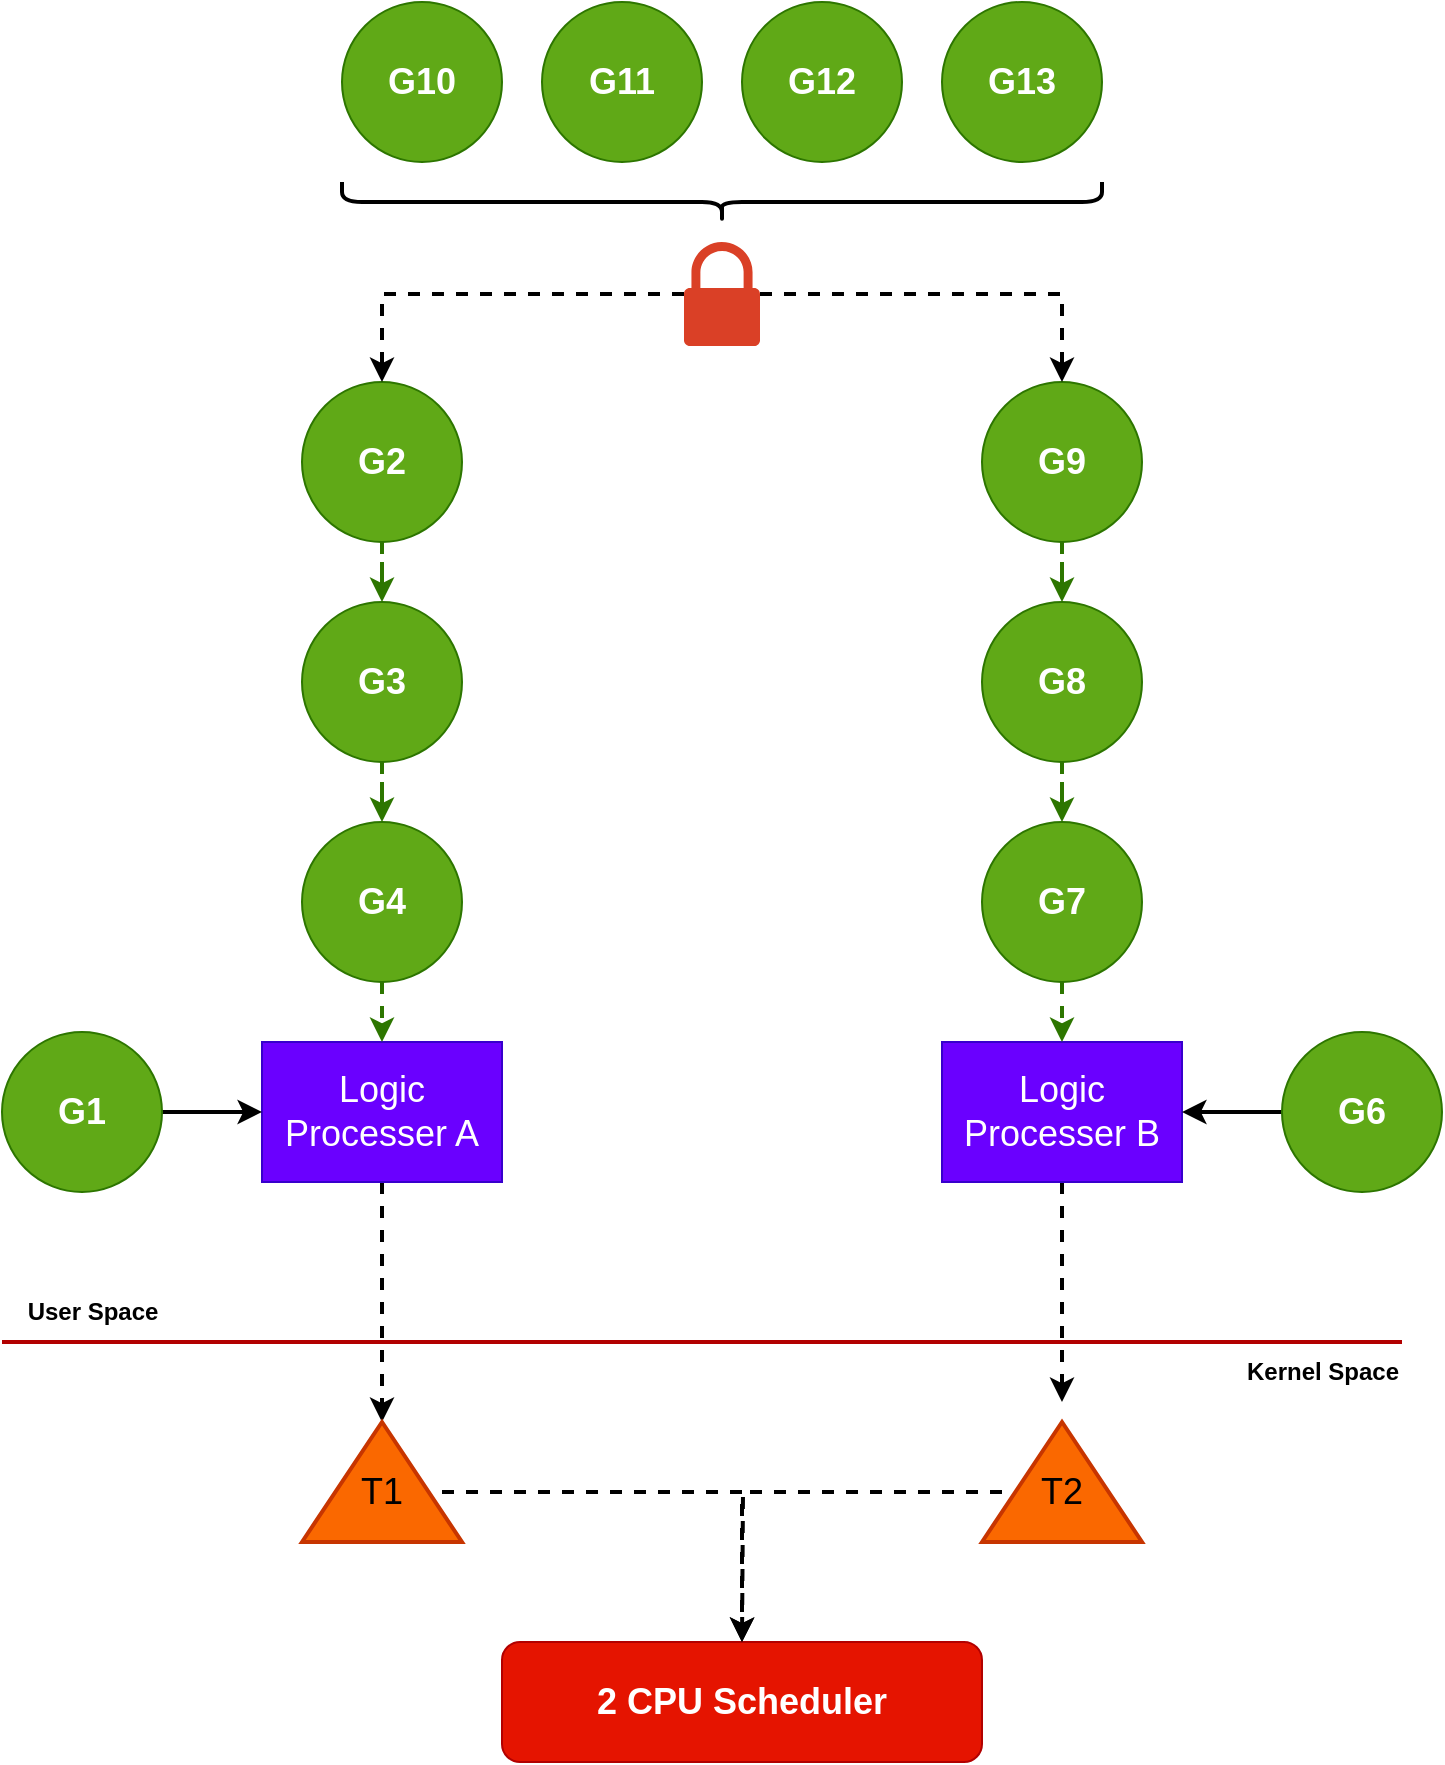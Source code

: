 <mxfile version="20.0.4" type="github">
  <diagram id="RmBV2kd7PLcIIxPIDa0L" name="第 1 页">
    <mxGraphModel dx="884" dy="1797" grid="1" gridSize="10" guides="1" tooltips="1" connect="1" arrows="1" fold="1" page="1" pageScale="1" pageWidth="827" pageHeight="1169" math="0" shadow="0">
      <root>
        <mxCell id="0" />
        <mxCell id="1" parent="0" />
        <mxCell id="9jdF6mw8jx_MrowWGyi2-1" value="" style="endArrow=none;html=1;rounded=0;strokeWidth=2;fillColor=#e51400;strokeColor=#B20000;" edge="1" parent="1">
          <mxGeometry width="50" height="50" relative="1" as="geometry">
            <mxPoint x="70" y="430" as="sourcePoint" />
            <mxPoint x="770" y="430" as="targetPoint" />
          </mxGeometry>
        </mxCell>
        <mxCell id="9jdF6mw8jx_MrowWGyi2-2" value="&lt;b&gt;User Space&lt;/b&gt;" style="text;html=1;align=center;verticalAlign=middle;resizable=0;points=[];autosize=1;strokeColor=none;fillColor=none;" vertex="1" parent="1">
          <mxGeometry x="70" y="400" width="90" height="30" as="geometry" />
        </mxCell>
        <mxCell id="9jdF6mw8jx_MrowWGyi2-3" value="&lt;font style=&quot;font-size: 12px;&quot;&gt;&lt;b&gt;Kernel Space&lt;/b&gt;&lt;/font&gt;" style="text;html=1;align=center;verticalAlign=middle;resizable=0;points=[];autosize=1;strokeColor=none;fillColor=none;" vertex="1" parent="1">
          <mxGeometry x="680" y="430" width="100" height="30" as="geometry" />
        </mxCell>
        <mxCell id="9jdF6mw8jx_MrowWGyi2-4" value="&lt;font style=&quot;font-size: 18px;&quot;&gt;&lt;b&gt;2 CPU Scheduler&lt;/b&gt;&lt;/font&gt;" style="rounded=1;whiteSpace=wrap;html=1;fontSize=12;fillColor=#e51400;fontColor=#ffffff;strokeColor=#B20000;" vertex="1" parent="1">
          <mxGeometry x="320" y="580" width="240" height="60" as="geometry" />
        </mxCell>
        <mxCell id="9jdF6mw8jx_MrowWGyi2-42" style="edgeStyle=orthogonalEdgeStyle;rounded=0;orthogonalLoop=1;jettySize=auto;html=1;entryX=1;entryY=0.5;entryDx=0;entryDy=0;dashed=1;fontSize=18;strokeWidth=2;" edge="1" parent="1" source="9jdF6mw8jx_MrowWGyi2-6" target="9jdF6mw8jx_MrowWGyi2-34">
          <mxGeometry relative="1" as="geometry" />
        </mxCell>
        <mxCell id="9jdF6mw8jx_MrowWGyi2-6" value="Logic Processer A" style="rounded=0;whiteSpace=wrap;html=1;fontSize=18;fillColor=#6a00ff;fontColor=#ffffff;strokeColor=#3700CC;" vertex="1" parent="1">
          <mxGeometry x="200" y="280" width="120" height="70" as="geometry" />
        </mxCell>
        <mxCell id="9jdF6mw8jx_MrowWGyi2-43" style="edgeStyle=orthogonalEdgeStyle;rounded=0;orthogonalLoop=1;jettySize=auto;html=1;dashed=1;fontSize=18;strokeWidth=2;" edge="1" parent="1" source="9jdF6mw8jx_MrowWGyi2-7">
          <mxGeometry relative="1" as="geometry">
            <mxPoint x="600" y="460" as="targetPoint" />
          </mxGeometry>
        </mxCell>
        <mxCell id="9jdF6mw8jx_MrowWGyi2-7" value="Logic Processer B" style="rounded=0;whiteSpace=wrap;html=1;fontSize=18;fillColor=#6a00ff;fontColor=#ffffff;strokeColor=#3700CC;" vertex="1" parent="1">
          <mxGeometry x="540" y="280" width="120" height="70" as="geometry" />
        </mxCell>
        <mxCell id="9jdF6mw8jx_MrowWGyi2-10" style="edgeStyle=orthogonalEdgeStyle;rounded=0;orthogonalLoop=1;jettySize=auto;html=1;entryX=0;entryY=0.5;entryDx=0;entryDy=0;fontSize=18;strokeWidth=2;" edge="1" parent="1" source="9jdF6mw8jx_MrowWGyi2-9" target="9jdF6mw8jx_MrowWGyi2-6">
          <mxGeometry relative="1" as="geometry" />
        </mxCell>
        <mxCell id="9jdF6mw8jx_MrowWGyi2-9" value="&lt;b&gt;G1&lt;/b&gt;" style="ellipse;whiteSpace=wrap;html=1;aspect=fixed;fontSize=18;fillColor=#60a917;fontColor=#ffffff;strokeColor=#2D7600;" vertex="1" parent="1">
          <mxGeometry x="70" y="275" width="80" height="80" as="geometry" />
        </mxCell>
        <mxCell id="9jdF6mw8jx_MrowWGyi2-12" style="edgeStyle=orthogonalEdgeStyle;rounded=0;orthogonalLoop=1;jettySize=auto;html=1;entryX=1;entryY=0.5;entryDx=0;entryDy=0;fontSize=18;strokeWidth=2;" edge="1" parent="1" source="9jdF6mw8jx_MrowWGyi2-11" target="9jdF6mw8jx_MrowWGyi2-7">
          <mxGeometry relative="1" as="geometry" />
        </mxCell>
        <mxCell id="9jdF6mw8jx_MrowWGyi2-11" value="&lt;b&gt;G6&lt;/b&gt;" style="ellipse;whiteSpace=wrap;html=1;aspect=fixed;fontSize=18;fillColor=#60a917;fontColor=#ffffff;strokeColor=#2D7600;" vertex="1" parent="1">
          <mxGeometry x="710" y="275" width="80" height="80" as="geometry" />
        </mxCell>
        <mxCell id="9jdF6mw8jx_MrowWGyi2-19" style="edgeStyle=orthogonalEdgeStyle;rounded=0;orthogonalLoop=1;jettySize=auto;html=1;exitX=0.5;exitY=1;exitDx=0;exitDy=0;entryX=0.5;entryY=0;entryDx=0;entryDy=0;fontSize=18;strokeWidth=2;dashed=1;fillColor=#60a917;strokeColor=#2D7600;" edge="1" parent="1" source="9jdF6mw8jx_MrowWGyi2-13" target="9jdF6mw8jx_MrowWGyi2-6">
          <mxGeometry relative="1" as="geometry" />
        </mxCell>
        <mxCell id="9jdF6mw8jx_MrowWGyi2-13" value="&lt;b&gt;G4&lt;/b&gt;" style="ellipse;whiteSpace=wrap;html=1;aspect=fixed;fontSize=18;fillColor=#60a917;fontColor=#ffffff;strokeColor=#2D7600;" vertex="1" parent="1">
          <mxGeometry x="220" y="170" width="80" height="80" as="geometry" />
        </mxCell>
        <mxCell id="9jdF6mw8jx_MrowWGyi2-18" style="edgeStyle=orthogonalEdgeStyle;rounded=0;orthogonalLoop=1;jettySize=auto;html=1;entryX=0.5;entryY=0;entryDx=0;entryDy=0;fontSize=18;strokeWidth=2;dashed=1;fillColor=#60a917;strokeColor=#2D7600;" edge="1" parent="1" source="9jdF6mw8jx_MrowWGyi2-14" target="9jdF6mw8jx_MrowWGyi2-13">
          <mxGeometry relative="1" as="geometry" />
        </mxCell>
        <mxCell id="9jdF6mw8jx_MrowWGyi2-14" value="&lt;b&gt;G3&lt;/b&gt;" style="ellipse;whiteSpace=wrap;html=1;aspect=fixed;fontSize=18;fillColor=#60a917;fontColor=#ffffff;strokeColor=#2D7600;" vertex="1" parent="1">
          <mxGeometry x="220" y="60" width="80" height="80" as="geometry" />
        </mxCell>
        <mxCell id="9jdF6mw8jx_MrowWGyi2-17" style="edgeStyle=orthogonalEdgeStyle;rounded=0;orthogonalLoop=1;jettySize=auto;html=1;entryX=0.5;entryY=0;entryDx=0;entryDy=0;fontSize=18;strokeWidth=2;dashed=1;fillColor=#60a917;strokeColor=#2D7600;" edge="1" parent="1" source="9jdF6mw8jx_MrowWGyi2-15" target="9jdF6mw8jx_MrowWGyi2-14">
          <mxGeometry relative="1" as="geometry" />
        </mxCell>
        <mxCell id="9jdF6mw8jx_MrowWGyi2-15" value="&lt;b&gt;G2&lt;/b&gt;" style="ellipse;whiteSpace=wrap;html=1;aspect=fixed;fontSize=18;fillColor=#60a917;fontColor=#ffffff;strokeColor=#2D7600;" vertex="1" parent="1">
          <mxGeometry x="220" y="-50" width="80" height="80" as="geometry" />
        </mxCell>
        <mxCell id="9jdF6mw8jx_MrowWGyi2-25" style="edgeStyle=orthogonalEdgeStyle;rounded=0;orthogonalLoop=1;jettySize=auto;html=1;exitX=0.5;exitY=1;exitDx=0;exitDy=0;entryX=0.5;entryY=0;entryDx=0;entryDy=0;dashed=1;fontSize=18;strokeWidth=2;fillColor=#60a917;strokeColor=#2D7600;" edge="1" parent="1" source="9jdF6mw8jx_MrowWGyi2-20" target="9jdF6mw8jx_MrowWGyi2-7">
          <mxGeometry relative="1" as="geometry" />
        </mxCell>
        <mxCell id="9jdF6mw8jx_MrowWGyi2-20" value="&lt;b&gt;G7&lt;/b&gt;" style="ellipse;whiteSpace=wrap;html=1;aspect=fixed;fontSize=18;fillColor=#60a917;fontColor=#ffffff;strokeColor=#2D7600;" vertex="1" parent="1">
          <mxGeometry x="560" y="170" width="80" height="80" as="geometry" />
        </mxCell>
        <mxCell id="9jdF6mw8jx_MrowWGyi2-21" style="edgeStyle=orthogonalEdgeStyle;rounded=0;orthogonalLoop=1;jettySize=auto;html=1;entryX=0.5;entryY=0;entryDx=0;entryDy=0;fontSize=18;strokeWidth=2;dashed=1;fillColor=#60a917;strokeColor=#2D7600;" edge="1" parent="1" source="9jdF6mw8jx_MrowWGyi2-22" target="9jdF6mw8jx_MrowWGyi2-20">
          <mxGeometry relative="1" as="geometry" />
        </mxCell>
        <mxCell id="9jdF6mw8jx_MrowWGyi2-22" value="&lt;b&gt;G8&lt;/b&gt;" style="ellipse;whiteSpace=wrap;html=1;aspect=fixed;fontSize=18;fillColor=#60a917;fontColor=#ffffff;strokeColor=#2D7600;" vertex="1" parent="1">
          <mxGeometry x="560" y="60" width="80" height="80" as="geometry" />
        </mxCell>
        <mxCell id="9jdF6mw8jx_MrowWGyi2-23" style="edgeStyle=orthogonalEdgeStyle;rounded=0;orthogonalLoop=1;jettySize=auto;html=1;entryX=0.5;entryY=0;entryDx=0;entryDy=0;fontSize=18;strokeWidth=2;dashed=1;fillColor=#60a917;strokeColor=#2D7600;" edge="1" parent="1" source="9jdF6mw8jx_MrowWGyi2-24" target="9jdF6mw8jx_MrowWGyi2-22">
          <mxGeometry relative="1" as="geometry" />
        </mxCell>
        <mxCell id="9jdF6mw8jx_MrowWGyi2-24" value="&lt;b&gt;G9&lt;/b&gt;" style="ellipse;whiteSpace=wrap;html=1;aspect=fixed;fontSize=18;fillColor=#60a917;fontColor=#ffffff;strokeColor=#2D7600;" vertex="1" parent="1">
          <mxGeometry x="560" y="-50" width="80" height="80" as="geometry" />
        </mxCell>
        <mxCell id="9jdF6mw8jx_MrowWGyi2-26" value="&lt;b&gt;G10&lt;/b&gt;" style="ellipse;whiteSpace=wrap;html=1;aspect=fixed;fontSize=18;fillColor=#60a917;fontColor=#ffffff;strokeColor=#2D7600;" vertex="1" parent="1">
          <mxGeometry x="240" y="-240" width="80" height="80" as="geometry" />
        </mxCell>
        <mxCell id="9jdF6mw8jx_MrowWGyi2-27" value="&lt;b&gt;G11&lt;/b&gt;" style="ellipse;whiteSpace=wrap;html=1;aspect=fixed;fontSize=18;fillColor=#60a917;fontColor=#ffffff;strokeColor=#2D7600;" vertex="1" parent="1">
          <mxGeometry x="340" y="-240" width="80" height="80" as="geometry" />
        </mxCell>
        <mxCell id="9jdF6mw8jx_MrowWGyi2-28" value="&lt;b&gt;G12&lt;/b&gt;" style="ellipse;whiteSpace=wrap;html=1;aspect=fixed;fontSize=18;fillColor=#60a917;fontColor=#ffffff;strokeColor=#2D7600;" vertex="1" parent="1">
          <mxGeometry x="440" y="-240" width="80" height="80" as="geometry" />
        </mxCell>
        <mxCell id="9jdF6mw8jx_MrowWGyi2-29" value="&lt;b&gt;G13&lt;/b&gt;" style="ellipse;whiteSpace=wrap;html=1;aspect=fixed;fontSize=18;fillColor=#60a917;fontColor=#ffffff;strokeColor=#2D7600;" vertex="1" parent="1">
          <mxGeometry x="540" y="-240" width="80" height="80" as="geometry" />
        </mxCell>
        <mxCell id="9jdF6mw8jx_MrowWGyi2-30" value="" style="shape=curlyBracket;whiteSpace=wrap;html=1;rounded=1;fontSize=18;rotation=-90;strokeWidth=2;" vertex="1" parent="1">
          <mxGeometry x="420" y="-330" width="20" height="380" as="geometry" />
        </mxCell>
        <mxCell id="9jdF6mw8jx_MrowWGyi2-32" style="edgeStyle=orthogonalEdgeStyle;rounded=0;orthogonalLoop=1;jettySize=auto;html=1;entryX=0.5;entryY=0;entryDx=0;entryDy=0;dashed=1;fontSize=18;strokeWidth=2;" edge="1" parent="1" source="9jdF6mw8jx_MrowWGyi2-31" target="9jdF6mw8jx_MrowWGyi2-15">
          <mxGeometry relative="1" as="geometry" />
        </mxCell>
        <mxCell id="9jdF6mw8jx_MrowWGyi2-33" style="edgeStyle=orthogonalEdgeStyle;rounded=0;orthogonalLoop=1;jettySize=auto;html=1;entryX=0.5;entryY=0;entryDx=0;entryDy=0;dashed=1;fontSize=18;strokeWidth=2;" edge="1" parent="1" source="9jdF6mw8jx_MrowWGyi2-31" target="9jdF6mw8jx_MrowWGyi2-24">
          <mxGeometry relative="1" as="geometry" />
        </mxCell>
        <mxCell id="9jdF6mw8jx_MrowWGyi2-31" value="" style="sketch=0;pointerEvents=1;shadow=0;dashed=0;html=1;strokeColor=none;labelPosition=center;verticalLabelPosition=bottom;verticalAlign=top;outlineConnect=0;align=center;shape=mxgraph.office.security.lock_protected;fillColor=#DA4026;fontSize=18;" vertex="1" parent="1">
          <mxGeometry x="411" y="-120" width="38" height="52" as="geometry" />
        </mxCell>
        <mxCell id="9jdF6mw8jx_MrowWGyi2-34" value="" style="triangle;whiteSpace=wrap;html=1;fontSize=18;strokeWidth=2;rotation=-90;fillColor=#fa6800;fontColor=#000000;strokeColor=#C73500;" vertex="1" parent="1">
          <mxGeometry x="230" y="460" width="60" height="80" as="geometry" />
        </mxCell>
        <mxCell id="9jdF6mw8jx_MrowWGyi2-35" value="" style="triangle;whiteSpace=wrap;html=1;fontSize=18;strokeWidth=2;rotation=-90;fillColor=#fa6800;fontColor=#000000;strokeColor=#C73500;" vertex="1" parent="1">
          <mxGeometry x="570" y="460" width="60" height="80" as="geometry" />
        </mxCell>
        <mxCell id="9jdF6mw8jx_MrowWGyi2-40" style="edgeStyle=orthogonalEdgeStyle;rounded=0;orthogonalLoop=1;jettySize=auto;html=1;dashed=1;fontSize=18;strokeWidth=2;" edge="1" parent="1" source="9jdF6mw8jx_MrowWGyi2-38" target="9jdF6mw8jx_MrowWGyi2-4">
          <mxGeometry relative="1" as="geometry" />
        </mxCell>
        <mxCell id="9jdF6mw8jx_MrowWGyi2-38" value="T1" style="text;html=1;strokeColor=none;fillColor=none;align=center;verticalAlign=middle;whiteSpace=wrap;rounded=0;fontSize=18;" vertex="1" parent="1">
          <mxGeometry x="230" y="490" width="60" height="30" as="geometry" />
        </mxCell>
        <mxCell id="9jdF6mw8jx_MrowWGyi2-41" style="edgeStyle=orthogonalEdgeStyle;rounded=0;orthogonalLoop=1;jettySize=auto;html=1;dashed=1;fontSize=18;strokeWidth=2;" edge="1" parent="1" source="9jdF6mw8jx_MrowWGyi2-39">
          <mxGeometry relative="1" as="geometry">
            <mxPoint x="440" y="580" as="targetPoint" />
          </mxGeometry>
        </mxCell>
        <mxCell id="9jdF6mw8jx_MrowWGyi2-39" value="T2" style="text;html=1;strokeColor=none;fillColor=none;align=center;verticalAlign=middle;whiteSpace=wrap;rounded=0;fontSize=18;" vertex="1" parent="1">
          <mxGeometry x="570" y="490" width="60" height="30" as="geometry" />
        </mxCell>
      </root>
    </mxGraphModel>
  </diagram>
</mxfile>
